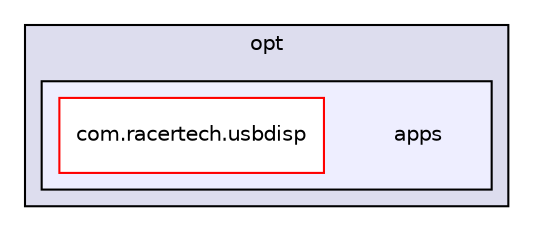 digraph "/home/odin/Desktop/program/learn/usbdisp_linux/libusbdisp/deb_install/com.racertech.usbdisp-1.0.0/opt/apps" {
  compound=true
  node [ fontsize="10", fontname="Helvetica"];
  edge [ labelfontsize="10", labelfontname="Helvetica"];
  subgraph clusterdir_77a6ffae82e8d0c0c33c48a68b6de22f {
    graph [ bgcolor="#ddddee", pencolor="black", label="opt" fontname="Helvetica", fontsize="10", URL="dir_77a6ffae82e8d0c0c33c48a68b6de22f.html"]
  subgraph clusterdir_a3cc3d5e57a2adf20b8f62f7377377a3 {
    graph [ bgcolor="#eeeeff", pencolor="black", label="" URL="dir_a3cc3d5e57a2adf20b8f62f7377377a3.html"];
    dir_a3cc3d5e57a2adf20b8f62f7377377a3 [shape=plaintext label="apps"];
  dir_dbfe33686d272da549b3c20b65f4ce86 [shape=box label="com.racertech.usbdisp" fillcolor="white" style="filled" color="red" URL="dir_dbfe33686d272da549b3c20b65f4ce86.html"];
  }
  }
}
